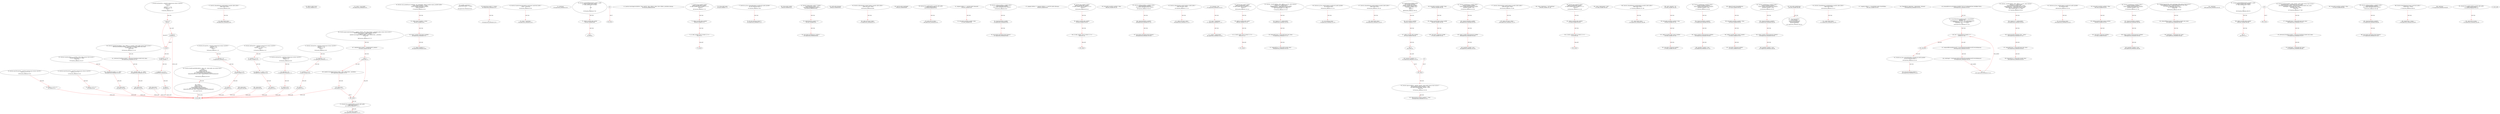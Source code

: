 digraph  {
13 [label="2_ function mul(uint256 a, uint256 b) internal pure returns (uint256) {\n    if (a == 0) {\n      return 0;\n    }\n    uint256 c = a * b;\n    require(c / a == b);\n    return c;\n  }\n13-function_definition-3-10", method="mul(uint256 a,uint256 b)", type_label=function_definition];
30 [label="3_ if_a == 0\n30-if-4-6", method="mul(uint256 a,uint256 b)", type_label=if];
1825 [label="3_ end_if", method="mul(uint256 a,uint256 b)", type_label=end_if];
35 [label="4_ return 0;\n35-return-5-5", method="mul(uint256 a,uint256 b)", type_label=return];
37 [label="6_ uint256 c = a * b;\n37-new_variable-7-7", method="mul(uint256 a,uint256 b)", type_label=new_variable];
45 [label="7_ require(c / a == b);\n45-expression_statement-8-8", method="mul(uint256 a,uint256 b)", type_label=expression_statement];
54 [label="8_ return c;\n54-return-9-9", method="mul(uint256 a,uint256 b)", type_label=return];
56 [label="10_ function div(uint256 a, uint256 b) internal pure returns (uint256) {\n    require(b > 0);\n    uint256 c = a / b;\n    return c;\n  }\n56-function_definition-11-15", method="div(uint256 a,uint256 b)", type_label=function_definition];
73 [label="11_ require(b > 0);\n73-expression_statement-12-12", method="div(uint256 a,uint256 b)", type_label=expression_statement];
80 [label="12_ uint256 c = a / b;\n80-new_variable-13-13", method="div(uint256 a,uint256 b)", type_label=new_variable];
88 [label="13_ return c;\n88-return-14-14", method="div(uint256 a,uint256 b)", type_label=return];
90 [label="15_ function sub(uint256 a, uint256 b) internal pure returns (uint256) {\n    require(b <= a);\n    uint256 c = a - b;\n    return c;\n  }\n90-function_definition-16-20", method="sub(uint256 a,uint256 b)", type_label=function_definition];
107 [label="16_ require(b <= a);\n107-expression_statement-17-17", method="sub(uint256 a,uint256 b)", type_label=expression_statement];
114 [label="17_ uint256 c = a - b;\n114-new_variable-18-18", method="sub(uint256 a,uint256 b)", type_label=new_variable];
122 [label="18_ return c;\n122-return-19-19", method="sub(uint256 a,uint256 b)", type_label=return];
124 [label="20_ function add(uint256 a, uint256 b) internal pure returns (uint256) {\n    uint256 c = a + b;\n    require(c >= a && c >= b);\n    return c;\n  }\n124-function_definition-21-25", method="add(uint256 a,uint256 b)", type_label=function_definition];
141 [label="21_ uint256 c = a + b;\n141-new_variable-22-22", method="add(uint256 a,uint256 b)", type_label=new_variable];
149 [label="22_ require(c >= a && c >= b);\n149-expression_statement-23-23", method="add(uint256 a,uint256 b)", type_label=expression_statement];
160 [label="23_ return c;\n160-return-24-24", method="add(uint256 a,uint256 b)", type_label=return];
162 [label="25_ function mod(uint256 a, uint256 b) internal pure returns (uint256) {\n    require(b != 0);\n    return a % b;\n  }\n162-function_definition-26-29", method="mod(uint256 a,uint256 b)", type_label=function_definition];
179 [label="26_ require(b != 0);\n179-expression_statement-27-27", method="mod(uint256 a,uint256 b)", type_label=expression_statement];
186 [label="27_ return a % b;\n186-return-28-28", method="mod(uint256 a,uint256 b)", type_label=return];
190 [label="29_ function max256(uint256 a, uint256 b) internal pure returns (uint256) {\n    return a >= b ? a : b;\n  }\n190-function_definition-30-32", method="max256(uint256 a,uint256 b)", type_label=function_definition];
207 [label="30_ return a >= b ? a : b;\n207-return-31-31", method="max256(uint256 a,uint256 b)", type_label=return];
214 [label="32_ function min256(uint256 a, uint256 b) internal pure returns (uint256) {\n    return a < b ? a : b;\n  }\n214-function_definition-33-35", method="min256(uint256 a,uint256 b)", type_label=function_definition];
231 [label="33_ return a < b ? a : b;\n231-return-34-34", method="min256(uint256 a,uint256 b)", type_label=return];
241 [label="37_ function unhandledsend_unchk2(address payable callee) public {\n    callee.send(5 ether);\n  }\n241-function_definition-38-40", method="unhandledsend_unchk2(address payable callee)", type_label=function_definition];
249 [label="38_ callee.send(5 ether);\n249-expression_statement-39-39", method="unhandledsend_unchk2(address payable callee)", type_label=expression_statement];
257 [label="40_ address public owner;\n257-new_variable-41-41", method="", type_label=new_variable];
264 [label="42_ owner = msg.sender;\n264-expression_statement-43-43", method="", type_label=expression_statement];
270 [label="44_ function cash_unchk46(uint roundIndex, uint subpotIndex, address payable winner_unchk46) public{\n        uint64 subpot_unchk46 = 3 ether;\n        winner_unchk46.send(subpot_unchk46);   \n        subpot_unchk46= 0;\n}\n270-function_definition-45-49", method="cash_unchk46(uint roundIndex,uint subpotIndex,address payable winner_unchk46)", type_label=function_definition];
286 [label="45_ uint64 subpot_unchk46 = 3 ether;\n286-new_variable-46-46", method="cash_unchk46(uint roundIndex,uint subpotIndex,address payable winner_unchk46)", type_label=new_variable];
293 [label="46_ winner_unchk46.send(subpot_unchk46);\n293-expression_statement-47-47", method="cash_unchk46(uint roundIndex,uint subpotIndex,address payable winner_unchk46)", type_label=expression_statement];
300 [label="47_ subpot_unchk46= 0;\n300-expression_statement-48-48", method="cash_unchk46(uint roundIndex,uint subpotIndex,address payable winner_unchk46)", type_label=expression_statement];
304 [label="49_ modifier onlyOwner {\n    require(msg.sender == owner);\n    _;\n  }\n304-expression_statement-50-53", method="", type_label=expression_statement];
307 [label="50_ require(msg.sender == owner);\n307-expression_statement-51-51", method="", type_label=expression_statement];
316 [label="51_ _;\n316-expression_statement-52-52", method="", type_label=expression_statement];
318 [label="53_ function transferOwnership(address newOwner) onlyOwner public {\n    owner = newOwner;\n  }\n318-function_definition-54-56", method="transferOwnership(address newOwner)", type_label=function_definition];
324 [label="53_ onlyOwner\n324-expression_statement-54-54", method="transferOwnership(address newOwner)", type_label=expression_statement];
328 [label="54_ owner = newOwner;\n328-expression_statement-55-55", method="transferOwnership(address newOwner)", type_label=expression_statement];
332 [label="56_ function UncheckedExternalCall_unchk4 () public\n{  address payable addr_unchk4;\n   if (! addr_unchk4.send (42 ether))  \n      { \n      }\n	else\n      { \n      }\n}\n332-function_definition-57-65", method="UncheckedExternalCall_unchk4()", type_label=function_definition];
336 [label="57_ address payable addr_unchk4;\n336-new_variable-58-58", method="UncheckedExternalCall_unchk4()", type_label=new_variable];
341 [label="58_ if\n341-if-59-64", method="UncheckedExternalCall_unchk4()", type_label=if];
2136 [label="58_ end_if", method="UncheckedExternalCall_unchk4()", type_label=end_if];
355 [label="67_ function receiveApproval(address _from, uint256 _value, address _token, bytes calldata _extraData) external;\n355-function_definition-68-68", method="receiveApproval(address _from,uint256 _value,address _token,bytes calldata _extraData)", type_label=function_definition];
382 [label="71_ function bug_unchk43() public{\naddress payable addr_unchk43;\nif (!addr_unchk43.send (10 ether) || 1==1)\n	{revert();}\n}\n382-function_definition-72-76", method="bug_unchk43()", type_label=function_definition];
386 [label="72_ address payable addr_unchk43;\n386-new_variable-73-73", method="bug_unchk43()", type_label=new_variable];
391 [label="73_ if_!addr_unchk43.send (10 ether) || 1==1\n391-if-74-75", method="bug_unchk43()", type_label=if];
2186 [label="73_ end_if", method="bug_unchk43()", type_label=end_if];
407 [label="76_ string public name;\n407-new_variable-77-77", method="", type_label=new_variable];
412 [label="77_ function my_func_uncheck48(address payable dst) public payable{\n        dst.call.value(msg.value)(\"\");\n    }\n412-function_definition-78-80", method="my_func_uncheck48(address payable dst)", type_label=function_definition];
421 [label="78_ dst.call.value(msg.value)(\"\");\n421-expression_statement-79-79", method="my_func_uncheck48(address payable dst)", type_label=expression_statement];
436 [label="80_ string public symbol;\n436-new_variable-81-81", method="", type_label=new_variable];
441 [label="81_ function withdrawBal_unchk17 () public{\n	uint64 Balances_unchk17 = 0;\n	msg.sender.send(Balances_unchk17);}\n441-function_definition-82-84", method="withdrawBal_unchk17()", type_label=function_definition];
445 [label="82_ uint64 Balances_unchk17 = 0;\n445-new_variable-83-83", method="withdrawBal_unchk17()", type_label=new_variable];
451 [label="83_ msg.sender.send(Balances_unchk17);\n451-expression_statement-84-84", method="withdrawBal_unchk17()", type_label=expression_statement];
460 [label="84_ uint8 public decimals;\n460-new_variable-85-85", method="", type_label=new_variable];
465 [label="85_ function callnotchecked_unchk37(address payable callee) public {\n    callee.call.value(1 ether);\n  }\n465-function_definition-86-88", method="callnotchecked_unchk37(address payable callee)", type_label=function_definition];
473 [label="86_ callee.call.value(1 ether);\n473-expression_statement-87-87", method="callnotchecked_unchk37(address payable callee)", type_label=expression_statement];
483 [label="88_ uint256 public totalSupply;\n483-new_variable-89-89", method="", type_label=new_variable];
488 [label="89_ function bug_unchk3(address payable addr) public\n      {addr.send (42 ether); }\n488-function_definition-90-91", method="bug_unchk3(address payable addr)", type_label=function_definition];
496 [label="90_ addr.send (42 ether);\n496-expression_statement-91-91", method="bug_unchk3(address payable addr)", type_label=expression_statement];
504 [label="91_ mapping (address => uint256) public balanceOf;\n504-new_variable-92-92", method="", type_label=new_variable];
511 [label="92_ bool public payedOut_unchk9 = false;\n511-new_variable-93-93", method="", type_label=new_variable];
518 [label="93_ function withdrawLeftOver_unchk9() public {\n        require(payedOut_unchk9);\n        msg.sender.send(address(this).balance);\n    }\n518-function_definition-94-97", method="withdrawLeftOver_unchk9()", type_label=function_definition];
522 [label="94_ require(payedOut_unchk9);\n522-expression_statement-95-95", method="withdrawLeftOver_unchk9()", type_label=expression_statement];
527 [label="95_ msg.sender.send(address(this).balance);\n527-expression_statement-96-96", method="withdrawLeftOver_unchk9()", type_label=expression_statement];
540 [label="97_ mapping (address => mapping (address => uint256)) public allowance;\n540-new_variable-98-98", method="", type_label=new_variable];
549 [label="98_ function bug_unchk31() public{\naddress payable addr_unchk31;\nif (!addr_unchk31.send (10 ether) || 1==1)\n	{revert();}\n}\n549-function_definition-99-103", method="bug_unchk31()", type_label=function_definition];
553 [label="99_ address payable addr_unchk31;\n553-new_variable-100-100", method="bug_unchk31()", type_label=new_variable];
558 [label="100_ if_!addr_unchk31.send (10 ether) || 1==1\n558-if-101-102", method="bug_unchk31()", type_label=if];
2353 [label="100_ end_if", method="bug_unchk31()", type_label=end_if];
588 [label="104_ bool public payedOut_unchk45 = false;\n588-new_variable-105-105", method="", type_label=new_variable];
595 [label="105_ function withdrawLeftOver_unchk45() public {\n        require(payedOut_unchk45);\n        msg.sender.send(address(this).balance);\n    }\n595-function_definition-106-109", method="withdrawLeftOver_unchk45()", type_label=function_definition];
599 [label="106_ require(payedOut_unchk45);\n599-expression_statement-107-107", method="withdrawLeftOver_unchk45()", type_label=expression_statement];
604 [label="107_ msg.sender.send(address(this).balance);\n604-expression_statement-108-108", method="withdrawLeftOver_unchk45()", type_label=expression_statement];
631 [label="110_ function callnotchecked_unchk13(address callee) public {\n    callee.call.value(1 ether);\n  }\n631-function_definition-111-113", method="callnotchecked_unchk13(address callee)", type_label=function_definition];
639 [label="111_ callee.call.value(1 ether);\n639-expression_statement-112-112", method="callnotchecked_unchk13(address callee)", type_label=expression_statement];
673 [label="115_ decimals = dec;\n673-expression_statement-116-116", method="", type_label=expression_statement];
677 [label="116_ name = tokenName;\n677-expression_statement-117-117", method="", type_label=expression_statement];
681 [label="117_ symbol = tokenSymbol;\n681-expression_statement-118-118", method="", type_label=expression_statement];
685 [label="119_ function bug_unchk7() public{\naddress payable addr_unchk7;\nif (!addr_unchk7.send (10 ether) || 1==1)\n	{revert();}\n}\n685-function_definition-120-124", method="bug_unchk7()", type_label=function_definition];
689 [label="120_ address payable addr_unchk7;\n689-new_variable-121-121", method="bug_unchk7()", type_label=new_variable];
694 [label="121_ if_!addr_unchk7.send (10 ether) || 1==1\n694-if-122-123", method="bug_unchk7()", type_label=if];
2489 [label="121_ end_if", method="bug_unchk7()", type_label=end_if];
710 [label="124_ function _transfer(address _from, address _to, uint _value) internal {\n    require(_to != address(0x0));\n    balanceOf[_from] = balanceOf[_from].sub(_value);\n    balanceOf[_to] = balanceOf[_to].add(_value);\n    emit Transfer(_from, _to, _value);\n  }\n710-function_definition-125-130", method="_transfer(address _from,address _to,uint _value)", type_label=function_definition];
726 [label="125_ require(_to != address(0x0));\n726-expression_statement-126-126", method="_transfer(address _from,address _to,uint _value)", type_label=expression_statement];
735 [label="126_ balanceOf[_from] = balanceOf[_from].sub(_value);\n735-expression_statement-127-127", method="_transfer(address _from,address _to,uint _value)", type_label=expression_statement];
748 [label="127_ balanceOf[_to] = balanceOf[_to].add(_value);\n748-expression_statement-128-128", method="_transfer(address _from,address _to,uint _value)", type_label=expression_statement];
769 [label="130_ function my_func_unchk23(address payable dst) public payable{\n        dst.send(msg.value);\n    }\n769-function_definition-131-133", method="my_func_unchk23(address payable dst)", type_label=function_definition];
778 [label="131_ dst.send(msg.value);\n778-expression_statement-132-132", method="my_func_unchk23(address payable dst)", type_label=expression_statement];
787 [label="133_ function transfer(address _to, uint256 _value) public returns (bool success) {\n    _transfer(msg.sender, _to, _value);\n    return true;\n  }\n787-function_definition-134-137", method="transfer(address _to,uint256 _value)", type_label=function_definition];
804 [label="134_ _transfer(msg.sender, _to, _value);\n804-expression_statement-135-135", method="transfer(address _to,uint256 _value)", type_label=expression_statement];
815 [label="135_ return true;\n815-return-136-136", method="transfer(address _to,uint256 _value)", type_label=return];
818 [label="137_ function unhandledsend_unchk14(address payable callee) public {\n    callee.send(5 ether);\n  }\n818-function_definition-138-140", method="unhandledsend_unchk14(address payable callee)", type_label=function_definition];
826 [label="138_ callee.send(5 ether);\n826-expression_statement-139-139", method="unhandledsend_unchk14(address payable callee)", type_label=expression_statement];
834 [label="140_ function transferFrom(address _from, address _to, uint256 _value) public returns (bool success) {\n    allowance[_from][msg.sender] = allowance[_from][msg.sender].sub(_value);\n		_transfer(_from, _to, _value);\n		return true;\n  }\n834-function_definition-141-145", method="transferFrom(address _from,address _to,uint256 _value)", type_label=function_definition];
855 [label="141_ allowance[_from][msg.sender] = allowance[_from][msg.sender].sub(_value);\n855-expression_statement-142-142", method="transferFrom(address _from,address _to,uint256 _value)", type_label=expression_statement];
876 [label="142_ _transfer(_from, _to, _value);\n876-expression_statement-143-143", method="transferFrom(address _from,address _to,uint256 _value)", type_label=expression_statement];
885 [label="143_ return true;\n885-return-144-144", method="transferFrom(address _from,address _to,uint256 _value)", type_label=return];
888 [label="145_ function bug_unchk30() public{\nuint receivers_unchk30;\naddress payable addr_unchk30;\nif (!addr_unchk30.send(42 ether))\n	{receivers_unchk30 +=1;}\nelse\n	{revert();}\n}\n888-function_definition-146-153", method="bug_unchk30()", type_label=function_definition];
892 [label="146_ uint receivers_unchk30;\n892-new_variable-147-147", method="bug_unchk30()", type_label=new_variable];
897 [label="147_ address payable addr_unchk30;\n897-new_variable-148-148", method="bug_unchk30()", type_label=new_variable];
902 [label="148_ if\n902-if-149-152", method="bug_unchk30()", type_label=if];
2697 [label="148_ end_if", method="bug_unchk30()", type_label=end_if];
912 [label="149_ receivers_unchk30 +=1;\n912-expression_statement-150-150", method="bug_unchk30()", type_label=expression_statement];
919 [label="153_ function approve(address _spender, uint256 _value) public returns (bool success) {\n    allowance[msg.sender][_spender] = _value;\n    emit Approval(msg.sender, _spender, _value);\n    return true;\n  }\n919-function_definition-154-158", method="approve(address _spender,uint256 _value)", type_label=function_definition];
936 [label="154_ allowance[msg.sender][_spender] = _value;\n936-expression_statement-155-155", method="approve(address _spender,uint256 _value)", type_label=expression_statement];
956 [label="156_ return true;\n956-return-157-157", method="approve(address _spender,uint256 _value)", type_label=return];
959 [label="158_ bool public payedOut_unchk8 = false;\n959-new_variable-159-159", method="", type_label=new_variable];
966 [label="159_ address payable public winner_unchk8;\n966-new_variable-160-160", method="", type_label=new_variable];
971 [label="160_ uint public winAmount_unchk8;\n971-new_variable-161-161", method="", type_label=new_variable];
976 [label="161_ function sendToWinner_unchk8() public {\n        require(!payedOut_unchk8);\n        winner_unchk8.send(winAmount_unchk8);\n        payedOut_unchk8 = true;\n    }\n976-function_definition-162-166", method="sendToWinner_unchk8()", type_label=function_definition];
980 [label="162_ require(!payedOut_unchk8);\n980-expression_statement-163-163", method="sendToWinner_unchk8()", type_label=expression_statement];
986 [label="163_ winner_unchk8.send(winAmount_unchk8);\n986-expression_statement-164-164", method="sendToWinner_unchk8()", type_label=expression_statement];
993 [label="164_ payedOut_unchk8 = true;\n993-expression_statement-165-165", method="sendToWinner_unchk8()", type_label=expression_statement];
998 [label="166_ function approveAndCall(address _spender, uint256 _value, bytes memory _extraData) public returns (bool success) {\n    tokenRecipient spender = tokenRecipient(_spender);\n    if (approve(_spender, _value)) {\n      spender.receiveApproval(msg.sender, _value, address(this), _extraData);\n      return true;\n    }\n  }\n998-function_definition-167-173", method="approveAndCall(address _spender,uint256 _value,bytes memory _extraData)", type_label=function_definition];
1019 [label="167_ tokenRecipient spender = tokenRecipient(_spender);\n1019-new_variable-168-168", method="approveAndCall(address _spender,uint256 _value,bytes memory _extraData)", type_label=new_variable];
1029 [label="168_ if\n1029-if-169-172", method="approveAndCall(address _spender,uint256 _value,bytes memory _extraData)", type_label=if];
2824 [label="168_ end_if", method="approveAndCall(address _spender,uint256 _value,bytes memory _extraData)", type_label=end_if];
1037 [label="169_ spender.receiveApproval(msg.sender, _value, address(this), _extraData);\n1037-expression_statement-170-170", method="approveAndCall(address _spender,uint256 _value,bytes memory _extraData)", type_label=expression_statement];
1054 [label="170_ return true;\n1054-return-171-171", method="approveAndCall(address _spender,uint256 _value,bytes memory _extraData)", type_label=return];
1057 [label="173_ function bug_unchk39(address payable addr) public\n      {addr.send (4 ether); }\n1057-function_definition-174-175", method="bug_unchk39(address payable addr)", type_label=function_definition];
1065 [label="174_ addr.send (4 ether);\n1065-expression_statement-175-175", method="bug_unchk39(address payable addr)", type_label=expression_statement];
1082 [label="177_ function callnotchecked_unchk25(address payable callee) public {\n    callee.call.value(1 ether);\n  }\n1082-function_definition-178-180", method="callnotchecked_unchk25(address payable callee)", type_label=function_definition];
1090 [label="178_ callee.call.value(1 ether);\n1090-expression_statement-179-179", method="callnotchecked_unchk25(address payable callee)", type_label=expression_statement];
1100 [label="180_ string _tokenName = \"AZ FundChain\";\n1100-new_variable-181-181", method="", type_label=new_variable];
1106 [label="180_ function bug_unchk19() public{\naddress payable addr_unchk19;\nif (!addr_unchk19.send (10 ether) || 1==1)\n	{revert();}\n}\n1106-function_definition-181-185", method="bug_unchk19()", type_label=function_definition];
1110 [label="181_ address payable addr_unchk19;\n1110-new_variable-182-182", method="bug_unchk19()", type_label=new_variable];
1115 [label="182_ if_!addr_unchk19.send (10 ether) || 1==1\n1115-if-183-184", method="bug_unchk19()", type_label=if];
2910 [label="182_ end_if", method="bug_unchk19()", type_label=end_if];
1131 [label="185_ string _tokenSymbol = \"AZT\";\n1131-new_variable-186-186", method="", type_label=new_variable];
1137 [label="186_ function unhandledsend_unchk26(address payable callee) public {\n    callee.send(5 ether);\n  }\n1137-function_definition-187-189", method="unhandledsend_unchk26(address payable callee)", type_label=function_definition];
1145 [label="187_ callee.send(5 ether);\n1145-expression_statement-188-188", method="unhandledsend_unchk26(address payable callee)", type_label=expression_statement];
1153 [label="189_ uint8 _decimals = 18;\n1153-new_variable-190-190", method="", type_label=new_variable];
1158 [label="190_ bool public payedOut_unchk20 = false;\n1158-new_variable-191-191", method="", type_label=new_variable];
1165 [label="191_ address payable public winner_unchk20;\n1165-new_variable-192-192", method="", type_label=new_variable];
1170 [label="192_ uint public winAmount_unchk20;\n1170-new_variable-193-193", method="", type_label=new_variable];
1175 [label="193_ function sendToWinner_unchk20() public {\n        require(!payedOut_unchk20);\n        winner_unchk20.send(winAmount_unchk20);\n        payedOut_unchk20 = true;\n    }\n1175-function_definition-194-198", method="sendToWinner_unchk20()", type_label=function_definition];
1179 [label="194_ require(!payedOut_unchk20);\n1179-expression_statement-195-195", method="sendToWinner_unchk20()", type_label=expression_statement];
1185 [label="195_ winner_unchk20.send(winAmount_unchk20);\n1185-expression_statement-196-196", method="sendToWinner_unchk20()", type_label=expression_statement];
1192 [label="196_ payedOut_unchk20 = true;\n1192-expression_statement-197-197", method="sendToWinner_unchk20()", type_label=expression_statement];
1197 [label="198_ address[] public frozenAddresses;\n1197-new_variable-199-199", method="", type_label=new_variable];
1203 [label="199_ bool public payedOut_unchk32 = false;\n1203-new_variable-200-200", method="", type_label=new_variable];
1210 [label="200_ address payable public winner_unchk32;\n1210-new_variable-201-201", method="", type_label=new_variable];
1215 [label="201_ uint public winAmount_unchk32;\n1215-new_variable-202-202", method="", type_label=new_variable];
1220 [label="202_ function sendToWinner_unchk32() public {\n        require(!payedOut_unchk32);\n        winner_unchk32.send(winAmount_unchk32);\n        payedOut_unchk32 = true;\n    }\n1220-function_definition-203-207", method="sendToWinner_unchk32()", type_label=function_definition];
1224 [label="203_ require(!payedOut_unchk32);\n1224-expression_statement-204-204", method="sendToWinner_unchk32()", type_label=expression_statement];
1230 [label="204_ winner_unchk32.send(winAmount_unchk32);\n1230-expression_statement-205-205", method="sendToWinner_unchk32()", type_label=expression_statement];
1237 [label="205_ payedOut_unchk32 = true;\n1237-expression_statement-206-206", method="sendToWinner_unchk32()", type_label=expression_statement];
1242 [label="207_ bool public tokenFrozen;\n1242-new_variable-208-208", method="", type_label=new_variable];
1247 [label="208_ struct frozenWallet {\n    bool isFrozen;  \n    uint256 rewardedAmount;  \n    uint256 frozenAmount;  \n    uint256 frozenTime;  \n  }\n1247-expression_statement-209-214", method="frozenWallet()", type_label=expression_statement];
1265 [label="214_ function unhandledsend_unchk38(address payable callee) public {\n    callee.send(5 ether);\n  }\n1265-function_definition-215-217", method="unhandledsend_unchk38(address payable callee)", type_label=function_definition];
1273 [label="215_ callee.send(5 ether);\n1273-expression_statement-216-216", method="unhandledsend_unchk38(address payable callee)", type_label=expression_statement];
1281 [label="217_ mapping (address => frozenWallet) public frozenWallets;\n1281-new_variable-218-218", method="", type_label=new_variable];
1290 [label="218_ TokenERC20(_tokenName, _tokenSymbol, _decimals)\n1290-expression_statement-219-219", method="", type_label=expression_statement];
1299 [label="219_ frozenAddresses.push(address(0x9fd50776F133751E8Ae6abE1Be124638Bb917E05));\n1299-expression_statement-220-220", method="", type_label=expression_statement];
1308 [label="220_ frozenWallets[frozenAddresses[0]] = frozenWallet({\n      isFrozen: true,\n      rewardedAmount: 30000000 * 10 ** uint256(decimals),\n      frozenAmount: 0 * 10 ** uint256(decimals),\n      frozenTime: now + 1 * 1 hours  \n    });\n1308-expression_statement-221-226", method="", type_label=expression_statement];
1348 [label="226_ for(i < frozenAddresses.length;;i++)\n1348-for-227-230", method="", type_label=for];
3143 [label="226_ end_loop", method="", type_label=end_loop];
1361 [label="226_ i++\n1361-expression_statement-227-227", method="", type_label=expression_statement];
1364 [label="227_ balanceOf[frozenAddresses[i]] = frozenWallets[frozenAddresses[i]].rewardedAmount;\n1364-expression_statement-228-228", method="", type_label=expression_statement];
1378 [label="228_ totalSupply = totalSupply.add(frozenWallets[frozenAddresses[i]].rewardedAmount);\n1378-expression_statement-229-229", method="", type_label=expression_statement];
1393 [label="231_ function my_func_uncheck36(address payable dst) public payable{\n        dst.call.value(msg.value)(\"\");\n    }\n1393-function_definition-232-234", method="my_func_uncheck36(address payable dst)", type_label=function_definition];
1402 [label="232_ dst.call.value(msg.value)(\"\");\n1402-expression_statement-233-233", method="my_func_uncheck36(address payable dst)", type_label=expression_statement];
1417 [label="234_ function _transfer(address _from, address _to, uint _value) internal {\n    require(_to != address(0x0));\n    require(checkFrozenWallet(_from, _value));\n    balanceOf[_from] = balanceOf[_from].sub(_value);      \n    balanceOf[_to] = balanceOf[_to].add(_value);     \n    emit Transfer(_from, _to, _value);\n  }\n1417-function_definition-235-241", method="_transfer(address _from,address _to,uint _value)", type_label=function_definition];
1433 [label="235_ require(_to != address(0x0));\n1433-expression_statement-236-236", method="_transfer(address _from,address _to,uint _value)", type_label=expression_statement];
1442 [label="236_ require(checkFrozenWallet(_from, _value));\n1442-expression_statement-237-237", method="_transfer(address _from,address _to,uint _value)", type_label=expression_statement];
1452 [label="237_ balanceOf[_from] = balanceOf[_from].sub(_value);\n1452-expression_statement-238-238", method="_transfer(address _from,address _to,uint _value)", type_label=expression_statement];
1465 [label="238_ balanceOf[_to] = balanceOf[_to].add(_value);\n1465-expression_statement-239-239", method="_transfer(address _from,address _to,uint _value)", type_label=expression_statement];
1486 [label="241_ function my_func_unchk35(address payable dst) public payable{\n        dst.send(msg.value);\n    }\n1486-function_definition-242-244", method="my_func_unchk35(address payable dst)", type_label=function_definition];
1495 [label="242_ dst.send(msg.value);\n1495-expression_statement-243-243", method="my_func_unchk35(address payable dst)", type_label=expression_statement];
1504 [label="244_ function checkFrozenWallet(address _from, uint _value) public view returns (bool) {\n    return(\n      _from==owner || \n      (!tokenFrozen && \n      (!frozenWallets[_from].isFrozen || \n       now>=frozenWallets[_from].frozenTime || \n       balanceOf[_from].sub(_value)>=frozenWallets[_from].frozenAmount))\n    );\n  }\n1504-function_definition-245-253", method="checkFrozenWallet(address _from,uint _value)", type_label=function_definition];
1521 [label="245_ return(\n      _from==owner || \n      (!tokenFrozen && \n      (!frozenWallets[_from].isFrozen || \n       now>=frozenWallets[_from].frozenTime || \n       balanceOf[_from].sub(_value)>=frozenWallets[_from].frozenAmount))\n    );\n1521-return-246-252", method="checkFrozenWallet(address _from,uint _value)", type_label=return];
1561 [label="253_ bool public payedOut_unchk44 = false;\n1561-new_variable-254-254", method="", type_label=new_variable];
1568 [label="254_ address payable public winner_unchk44;\n1568-new_variable-255-255", method="", type_label=new_variable];
1573 [label="255_ uint public winAmount_unchk44;\n1573-new_variable-256-256", method="", type_label=new_variable];
1578 [label="256_ function sendToWinner_unchk44() public {\n        require(!payedOut_unchk44);\n        winner_unchk44.send(winAmount_unchk44);\n        payedOut_unchk44 = true;\n    }\n1578-function_definition-257-261", method="sendToWinner_unchk44()", type_label=function_definition];
1582 [label="257_ require(!payedOut_unchk44);\n1582-expression_statement-258-258", method="sendToWinner_unchk44()", type_label=expression_statement];
1588 [label="258_ winner_unchk44.send(winAmount_unchk44);\n1588-expression_statement-259-259", method="sendToWinner_unchk44()", type_label=expression_statement];
1595 [label="259_ payedOut_unchk44 = true;\n1595-expression_statement-260-260", method="sendToWinner_unchk44()", type_label=expression_statement];
1600 [label="261_ function burn(uint256 _value) onlyOwner public returns (bool success) {\n    balanceOf[msg.sender] = balanceOf[msg.sender].sub(_value);    \n    totalSupply = totalSupply.sub(_value);                       \n    emit Burn(msg.sender, _value);\n    return true;\n  }\n1600-function_definition-262-267", method="burn(uint256 _value)", type_label=function_definition];
1606 [label="261_ onlyOwner\n1606-expression_statement-262-262", method="burn(uint256 _value)", type_label=expression_statement];
1615 [label="262_ balanceOf[msg.sender] = balanceOf[msg.sender].sub(_value);\n1615-expression_statement-263-263", method="burn(uint256 _value)", type_label=expression_statement];
1632 [label="263_ totalSupply = totalSupply.sub(_value);\n1632-expression_statement-264-264", method="burn(uint256 _value)", type_label=expression_statement];
1649 [label="265_ return true;\n1649-return-266-266", method="burn(uint256 _value)", type_label=return];
1652 [label="267_ function UncheckedExternalCall_unchk40 () public\n{  address payable addr_unchk40;\n   if (! addr_unchk40.send (2 ether))  \n      { \n      }\n	else\n      { \n      }\n}\n1652-function_definition-268-276", method="UncheckedExternalCall_unchk40()", type_label=function_definition];
1656 [label="268_ address payable addr_unchk40;\n1656-new_variable-269-269", method="UncheckedExternalCall_unchk40()", type_label=new_variable];
1661 [label="269_ if\n1661-if-270-275", method="UncheckedExternalCall_unchk40()", type_label=if];
3456 [label="269_ end_if", method="UncheckedExternalCall_unchk40()", type_label=end_if];
1672 [label="276_ function burnFrom(address _from, uint256 _value) public returns (bool success) {\n    balanceOf[_from] = balanceOf[_from].sub(_value);                           \n    allowance[_from][msg.sender] = allowance[_from][msg.sender].sub(_value);    \n    totalSupply = totalSupply.sub(_value);                               \n    emit Burn(_from, _value);\n    return true;\n  }\n1672-function_definition-277-283", method="burnFrom(address _from,uint256 _value)", type_label=function_definition];
1689 [label="277_ balanceOf[_from] = balanceOf[_from].sub(_value);\n1689-expression_statement-278-278", method="burnFrom(address _from,uint256 _value)", type_label=expression_statement];
1702 [label="278_ allowance[_from][msg.sender] = allowance[_from][msg.sender].sub(_value);\n1702-expression_statement-279-279", method="burnFrom(address _from,uint256 _value)", type_label=expression_statement];
1723 [label="279_ totalSupply = totalSupply.sub(_value);\n1723-expression_statement-280-280", method="burnFrom(address _from,uint256 _value)", type_label=expression_statement];
1738 [label="281_ return true;\n1738-return-282-282", method="burnFrom(address _from,uint256 _value)", type_label=return];
1741 [label="283_ bool public payedOut_unchk33 = false;\n1741-new_variable-284-284", method="", type_label=new_variable];
1748 [label="284_ function withdrawLeftOver_unchk33() public {\n        require(payedOut_unchk33);\n        msg.sender.send(address(this).balance);\n    }\n1748-function_definition-285-288", method="withdrawLeftOver_unchk33()", type_label=function_definition];
1752 [label="285_ require(payedOut_unchk33);\n1752-expression_statement-286-286", method="withdrawLeftOver_unchk33()", type_label=expression_statement];
1757 [label="286_ msg.sender.send(address(this).balance);\n1757-expression_statement-287-287", method="withdrawLeftOver_unchk33()", type_label=expression_statement];
1770 [label="288_ function freezeToken(bool freeze) onlyOwner public {\n    tokenFrozen = freeze;\n  }\n1770-function_definition-289-291", method="freezeToken(bool freeze)", type_label=function_definition];
1776 [label="288_ onlyOwner\n1776-expression_statement-289-289", method="freezeToken(bool freeze)", type_label=expression_statement];
1780 [label="289_ tokenFrozen = freeze;\n1780-expression_statement-290-290", method="freezeToken(bool freeze)", type_label=expression_statement];
1784 [label="291_ function bug_unchk27(address payable addr) public\n      {addr.send (42 ether); }\n1784-function_definition-292-293", method="bug_unchk27(address payable addr)", type_label=function_definition];
1792 [label="292_ addr.send (42 ether);\n1792-expression_statement-293-293", method="bug_unchk27(address payable addr)", type_label=expression_statement];
1 [label="0_ start_node", method="", type_label=start];
2 [label="0_ exit_node", method="", type_label=exit];
351;
917;
1671;
13 -> 30  [color=red, controlflow_type=next_line, edge_type=CFG_edge, key=0, label=next_line];
30 -> 35  [color=red, controlflow_type=pos_next, edge_type=CFG_edge, key=0, label=pos_next];
30 -> 1825  [color=red, controlflow_type=neg_next, edge_type=CFG_edge, key=0, label=neg_next];
1825 -> 37  [color=red, controlflow_type=next_line, edge_type=CFG_edge, key=0, label=next_line];
35 -> 1825  [color=red, controlflow_type=end_if, edge_type=CFG_edge, key=0, label=end_if];
35 -> 2  [color=red, controlflow_type=return_exit, edge_type=CFG_edge, key=0, label=return_exit];
37 -> 45  [color=red, controlflow_type=next_line, edge_type=CFG_edge, key=0, label=next_line];
45 -> 54  [color=red, controlflow_type=next_line, edge_type=CFG_edge, key=0, label=next_line];
54 -> 2  [color=red, controlflow_type=return_exit, edge_type=CFG_edge, key=0, label=return_exit];
56 -> 73  [color=red, controlflow_type=next_line, edge_type=CFG_edge, key=0, label=next_line];
73 -> 80  [color=red, controlflow_type=next_line, edge_type=CFG_edge, key=0, label=next_line];
80 -> 88  [color=red, controlflow_type=next_line, edge_type=CFG_edge, key=0, label=next_line];
88 -> 2  [color=red, controlflow_type=return_exit, edge_type=CFG_edge, key=0, label=return_exit];
90 -> 107  [color=red, controlflow_type=next_line, edge_type=CFG_edge, key=0, label=next_line];
107 -> 114  [color=red, controlflow_type=next_line, edge_type=CFG_edge, key=0, label=next_line];
114 -> 122  [color=red, controlflow_type=next_line, edge_type=CFG_edge, key=0, label=next_line];
122 -> 2  [color=red, controlflow_type=return_exit, edge_type=CFG_edge, key=0, label=return_exit];
124 -> 141  [color=red, controlflow_type=next_line, edge_type=CFG_edge, key=0, label=next_line];
141 -> 149  [color=red, controlflow_type=next_line, edge_type=CFG_edge, key=0, label=next_line];
149 -> 160  [color=red, controlflow_type=next_line, edge_type=CFG_edge, key=0, label=next_line];
160 -> 2  [color=red, controlflow_type=return_exit, edge_type=CFG_edge, key=0, label=return_exit];
162 -> 179  [color=red, controlflow_type=next_line, edge_type=CFG_edge, key=0, label=next_line];
179 -> 186  [color=red, controlflow_type=next_line, edge_type=CFG_edge, key=0, label=next_line];
186 -> 2  [color=red, controlflow_type=return_exit, edge_type=CFG_edge, key=0, label=return_exit];
190 -> 207  [color=red, controlflow_type=next_line, edge_type=CFG_edge, key=0, label=next_line];
207 -> 2  [color=red, controlflow_type=return_exit, edge_type=CFG_edge, key=0, label=return_exit];
214 -> 231  [color=red, controlflow_type=next_line, edge_type=CFG_edge, key=0, label=next_line];
231 -> 2  [color=red, controlflow_type=return_exit, edge_type=CFG_edge, key=0, label=return_exit];
241 -> 249  [color=red, controlflow_type=next_line, edge_type=CFG_edge, key=0, label=next_line];
270 -> 286  [color=red, controlflow_type=next_line, edge_type=CFG_edge, key=0, label=next_line];
286 -> 293  [color=red, controlflow_type=next_line, edge_type=CFG_edge, key=0, label=next_line];
293 -> 300  [color=red, controlflow_type=next_line, edge_type=CFG_edge, key=0, label=next_line];
307 -> 316  [color=red, controlflow_type=next_line, edge_type=CFG_edge, key=0, label=next_line];
318 -> 328  [color=red, controlflow_type=next_line, edge_type=CFG_edge, key=0, label=next_line];
332 -> 336  [color=red, controlflow_type=next_line, edge_type=CFG_edge, key=0, label=next_line];
336 -> 341  [color=red, controlflow_type=next_line, edge_type=CFG_edge, key=0, label=next_line];
382 -> 386  [color=red, controlflow_type=next_line, edge_type=CFG_edge, key=0, label=next_line];
386 -> 391  [color=red, controlflow_type=next_line, edge_type=CFG_edge, key=0, label=next_line];
391 -> 2186  [color=red, controlflow_type=neg_next, edge_type=CFG_edge, key=0, label=neg_next];
412 -> 421  [color=red, controlflow_type=next_line, edge_type=CFG_edge, key=0, label=next_line];
441 -> 445  [color=red, controlflow_type=next_line, edge_type=CFG_edge, key=0, label=next_line];
445 -> 451  [color=red, controlflow_type=next_line, edge_type=CFG_edge, key=0, label=next_line];
465 -> 473  [color=red, controlflow_type=next_line, edge_type=CFG_edge, key=0, label=next_line];
488 -> 496  [color=red, controlflow_type=next_line, edge_type=CFG_edge, key=0, label=next_line];
504 -> 511  [color=red, controlflow_type=next_line, edge_type=CFG_edge, key=0, label=next_line];
518 -> 522  [color=red, controlflow_type=next_line, edge_type=CFG_edge, key=0, label=next_line];
522 -> 527  [color=red, controlflow_type=next_line, edge_type=CFG_edge, key=0, label=next_line];
549 -> 553  [color=red, controlflow_type=next_line, edge_type=CFG_edge, key=0, label=next_line];
553 -> 558  [color=red, controlflow_type=next_line, edge_type=CFG_edge, key=0, label=next_line];
558 -> 2353  [color=red, controlflow_type=neg_next, edge_type=CFG_edge, key=0, label=neg_next];
595 -> 599  [color=red, controlflow_type=next_line, edge_type=CFG_edge, key=0, label=next_line];
599 -> 604  [color=red, controlflow_type=next_line, edge_type=CFG_edge, key=0, label=next_line];
631 -> 639  [color=red, controlflow_type=next_line, edge_type=CFG_edge, key=0, label=next_line];
673 -> 677  [color=red, controlflow_type=next_line, edge_type=CFG_edge, key=0, label=next_line];
677 -> 681  [color=red, controlflow_type=next_line, edge_type=CFG_edge, key=0, label=next_line];
685 -> 689  [color=red, controlflow_type=next_line, edge_type=CFG_edge, key=0, label=next_line];
689 -> 694  [color=red, controlflow_type=next_line, edge_type=CFG_edge, key=0, label=next_line];
694 -> 2489  [color=red, controlflow_type=neg_next, edge_type=CFG_edge, key=0, label=neg_next];
710 -> 726  [color=red, controlflow_type=next_line, edge_type=CFG_edge, key=0, label=next_line];
726 -> 735  [color=red, controlflow_type=next_line, edge_type=CFG_edge, key=0, label=next_line];
735 -> 748  [color=red, controlflow_type=next_line, edge_type=CFG_edge, key=0, label=next_line];
769 -> 778  [color=red, controlflow_type=next_line, edge_type=CFG_edge, key=0, label=next_line];
787 -> 804  [color=red, controlflow_type=next_line, edge_type=CFG_edge, key=0, label=next_line];
804 -> 815  [color=red, controlflow_type=next_line, edge_type=CFG_edge, key=0, label=next_line];
815 -> 2  [color=red, controlflow_type=return_exit, edge_type=CFG_edge, key=0, label=return_exit];
818 -> 826  [color=red, controlflow_type=next_line, edge_type=CFG_edge, key=0, label=next_line];
834 -> 855  [color=red, controlflow_type=next_line, edge_type=CFG_edge, key=0, label=next_line];
855 -> 876  [color=red, controlflow_type=next_line, edge_type=CFG_edge, key=0, label=next_line];
876 -> 885  [color=red, controlflow_type=next_line, edge_type=CFG_edge, key=0, label=next_line];
885 -> 2  [color=red, controlflow_type=return_exit, edge_type=CFG_edge, key=0, label=return_exit];
888 -> 892  [color=red, controlflow_type=next_line, edge_type=CFG_edge, key=0, label=next_line];
892 -> 897  [color=red, controlflow_type=next_line, edge_type=CFG_edge, key=0, label=next_line];
897 -> 902  [color=red, controlflow_type=next_line, edge_type=CFG_edge, key=0, label=next_line];
902 -> 912  [color=red, controlflow_type=pos_next, edge_type=CFG_edge, key=0, label=pos_next];
2697 -> 919  [color=red, controlflow_type=next_line, edge_type=CFG_edge, key=0, label=next_line];
912 -> 2697  [color=red, controlflow_type=end_if, edge_type=CFG_edge, key=0, label=end_if];
919 -> 936  [color=red, controlflow_type=next_line, edge_type=CFG_edge, key=0, label=next_line];
956 -> 2  [color=red, controlflow_type=return_exit, edge_type=CFG_edge, key=0, label=return_exit];
959 -> 966  [color=red, controlflow_type=next_line, edge_type=CFG_edge, key=0, label=next_line];
966 -> 971  [color=red, controlflow_type=next_line, edge_type=CFG_edge, key=0, label=next_line];
976 -> 980  [color=red, controlflow_type=next_line, edge_type=CFG_edge, key=0, label=next_line];
980 -> 986  [color=red, controlflow_type=next_line, edge_type=CFG_edge, key=0, label=next_line];
986 -> 993  [color=red, controlflow_type=next_line, edge_type=CFG_edge, key=0, label=next_line];
998 -> 1019  [color=red, controlflow_type=next_line, edge_type=CFG_edge, key=0, label=next_line];
1019 -> 1029  [color=red, controlflow_type=next_line, edge_type=CFG_edge, key=0, label=next_line];
1029 -> 1037  [color=red, controlflow_type=pos_next, edge_type=CFG_edge, key=0, label=pos_next];
1029 -> 2824  [color=red, controlflow_type=neg_next, edge_type=CFG_edge, key=0, label=neg_next];
2824 -> 1057  [color=red, controlflow_type=next_line, edge_type=CFG_edge, key=0, label=next_line];
1037 -> 1054  [color=red, controlflow_type=next_line, edge_type=CFG_edge, key=0, label=next_line];
1054 -> 2824  [color=red, controlflow_type=end_if, edge_type=CFG_edge, key=0, label=end_if];
1054 -> 2  [color=red, controlflow_type=return_exit, edge_type=CFG_edge, key=0, label=return_exit];
1057 -> 1065  [color=red, controlflow_type=next_line, edge_type=CFG_edge, key=0, label=next_line];
1082 -> 1090  [color=red, controlflow_type=next_line, edge_type=CFG_edge, key=0, label=next_line];
1106 -> 1110  [color=red, controlflow_type=next_line, edge_type=CFG_edge, key=0, label=next_line];
1110 -> 1115  [color=red, controlflow_type=next_line, edge_type=CFG_edge, key=0, label=next_line];
1115 -> 2910  [color=red, controlflow_type=neg_next, edge_type=CFG_edge, key=0, label=neg_next];
1137 -> 1145  [color=red, controlflow_type=next_line, edge_type=CFG_edge, key=0, label=next_line];
1153 -> 1158  [color=red, controlflow_type=next_line, edge_type=CFG_edge, key=0, label=next_line];
1158 -> 1165  [color=red, controlflow_type=next_line, edge_type=CFG_edge, key=0, label=next_line];
1165 -> 1170  [color=red, controlflow_type=next_line, edge_type=CFG_edge, key=0, label=next_line];
1175 -> 1179  [color=red, controlflow_type=next_line, edge_type=CFG_edge, key=0, label=next_line];
1179 -> 1185  [color=red, controlflow_type=next_line, edge_type=CFG_edge, key=0, label=next_line];
1185 -> 1192  [color=red, controlflow_type=next_line, edge_type=CFG_edge, key=0, label=next_line];
1197 -> 1203  [color=red, controlflow_type=next_line, edge_type=CFG_edge, key=0, label=next_line];
1203 -> 1210  [color=red, controlflow_type=next_line, edge_type=CFG_edge, key=0, label=next_line];
1210 -> 1215  [color=red, controlflow_type=next_line, edge_type=CFG_edge, key=0, label=next_line];
1220 -> 1224  [color=red, controlflow_type=next_line, edge_type=CFG_edge, key=0, label=next_line];
1224 -> 1230  [color=red, controlflow_type=next_line, edge_type=CFG_edge, key=0, label=next_line];
1230 -> 1237  [color=red, controlflow_type=next_line, edge_type=CFG_edge, key=0, label=next_line];
1242 -> 1247  [color=red, controlflow_type=next_line, edge_type=CFG_edge, key=0, label=next_line];
1265 -> 1273  [color=red, controlflow_type=next_line, edge_type=CFG_edge, key=0, label=next_line];
1299 -> 1308  [color=red, controlflow_type=next_line, edge_type=CFG_edge, key=0, label=next_line];
1308 -> 1348  [color=red, controlflow_type=next_line, edge_type=CFG_edge, key=0, label=next_line];
1348 -> 1364  [color=red, controlflow_type=pos_next, edge_type=CFG_edge, key=0, label=pos_next];
1348 -> 3143  [color=red, controlflow_type=neg_next, edge_type=CFG_edge, key=0, label=neg_next];
3143 -> 1393  [color=red, controlflow_type=next_line, edge_type=CFG_edge, key=0, label=next_line];
1361 -> 1348  [color=red, controlflow_type=loop_update, edge_type=CFG_edge, key=0, label=loop_update];
1364 -> 1378  [color=red, controlflow_type=next_line, edge_type=CFG_edge, key=0, label=next_line];
1378 -> 1361  [color=red, controlflow_type=loop_update, edge_type=CFG_edge, key=0, label=loop_update];
1393 -> 1402  [color=red, controlflow_type=next_line, edge_type=CFG_edge, key=0, label=next_line];
1417 -> 1433  [color=red, controlflow_type=next_line, edge_type=CFG_edge, key=0, label=next_line];
1433 -> 1442  [color=red, controlflow_type=next_line, edge_type=CFG_edge, key=0, label=next_line];
1442 -> 1452  [color=red, controlflow_type=next_line, edge_type=CFG_edge, key=0, label=next_line];
1452 -> 1465  [color=red, controlflow_type=next_line, edge_type=CFG_edge, key=0, label=next_line];
1486 -> 1495  [color=red, controlflow_type=next_line, edge_type=CFG_edge, key=0, label=next_line];
1504 -> 1521  [color=red, controlflow_type=next_line, edge_type=CFG_edge, key=0, label=next_line];
1521 -> 2  [color=red, controlflow_type=return_exit, edge_type=CFG_edge, key=0, label=return_exit];
1561 -> 1568  [color=red, controlflow_type=next_line, edge_type=CFG_edge, key=0, label=next_line];
1568 -> 1573  [color=red, controlflow_type=next_line, edge_type=CFG_edge, key=0, label=next_line];
1578 -> 1582  [color=red, controlflow_type=next_line, edge_type=CFG_edge, key=0, label=next_line];
1582 -> 1588  [color=red, controlflow_type=next_line, edge_type=CFG_edge, key=0, label=next_line];
1588 -> 1595  [color=red, controlflow_type=next_line, edge_type=CFG_edge, key=0, label=next_line];
1600 -> 1615  [color=red, controlflow_type=next_line, edge_type=CFG_edge, key=0, label=next_line];
1615 -> 1632  [color=red, controlflow_type=next_line, edge_type=CFG_edge, key=0, label=next_line];
1649 -> 2  [color=red, controlflow_type=return_exit, edge_type=CFG_edge, key=0, label=return_exit];
1652 -> 1656  [color=red, controlflow_type=next_line, edge_type=CFG_edge, key=0, label=next_line];
1656 -> 1661  [color=red, controlflow_type=next_line, edge_type=CFG_edge, key=0, label=next_line];
1672 -> 1689  [color=red, controlflow_type=next_line, edge_type=CFG_edge, key=0, label=next_line];
1689 -> 1702  [color=red, controlflow_type=next_line, edge_type=CFG_edge, key=0, label=next_line];
1702 -> 1723  [color=red, controlflow_type=next_line, edge_type=CFG_edge, key=0, label=next_line];
1738 -> 2  [color=red, controlflow_type=return_exit, edge_type=CFG_edge, key=0, label=return_exit];
1748 -> 1752  [color=red, controlflow_type=next_line, edge_type=CFG_edge, key=0, label=next_line];
1752 -> 1757  [color=red, controlflow_type=next_line, edge_type=CFG_edge, key=0, label=next_line];
1770 -> 1780  [color=red, controlflow_type=next_line, edge_type=CFG_edge, key=0, label=next_line];
1784 -> 1792  [color=red, controlflow_type=next_line, edge_type=CFG_edge, key=0, label=next_line];
351 -> 2136  [color=red, controlflow_type=end_if, edge_type=CFG_edge, key=0, label=end_if];
917 -> 2697  [color=red, controlflow_type=end_if, edge_type=CFG_edge, key=0, label=end_if];
1671 -> 3456  [color=red, controlflow_type=end_if, edge_type=CFG_edge, key=0, label=end_if];
}
